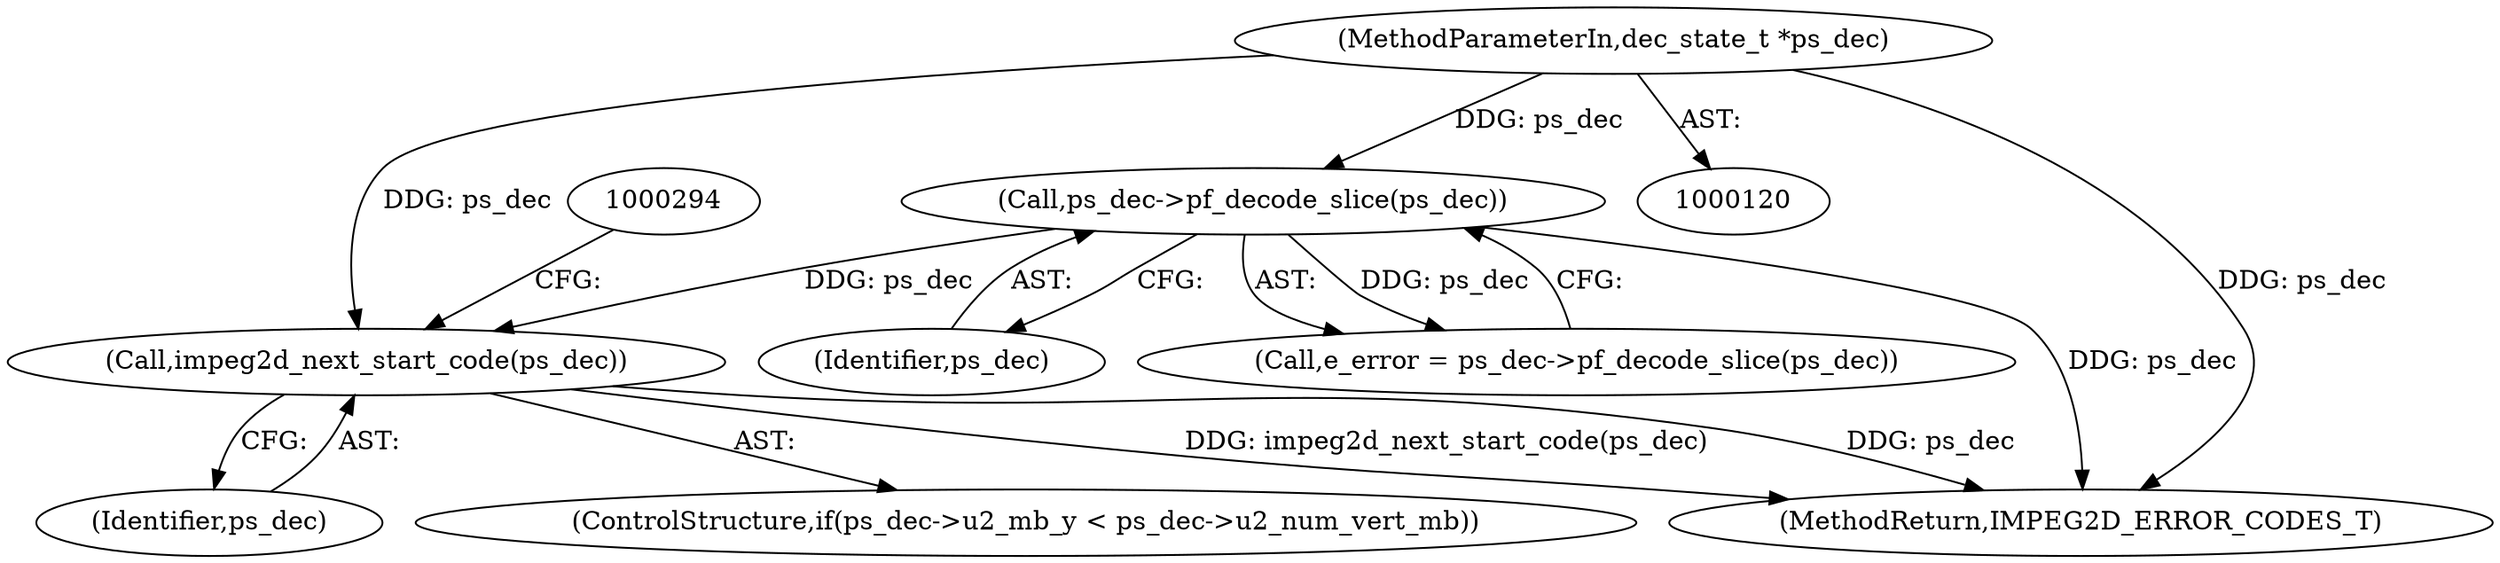 digraph "0_Android_ffab15eb80630dc799eb410855c93525b75233c3_5@pointer" {
"1000290" [label="(Call,impeg2d_next_start_code(ps_dec))"];
"1000271" [label="(Call,ps_dec->pf_decode_slice(ps_dec))"];
"1000121" [label="(MethodParameterIn,dec_state_t *ps_dec)"];
"1000296" [label="(MethodReturn,IMPEG2D_ERROR_CODES_T)"];
"1000290" [label="(Call,impeg2d_next_start_code(ps_dec))"];
"1000121" [label="(MethodParameterIn,dec_state_t *ps_dec)"];
"1000291" [label="(Identifier,ps_dec)"];
"1000269" [label="(Call,e_error = ps_dec->pf_decode_slice(ps_dec))"];
"1000272" [label="(Identifier,ps_dec)"];
"1000282" [label="(ControlStructure,if(ps_dec->u2_mb_y < ps_dec->u2_num_vert_mb))"];
"1000271" [label="(Call,ps_dec->pf_decode_slice(ps_dec))"];
"1000290" -> "1000282"  [label="AST: "];
"1000290" -> "1000291"  [label="CFG: "];
"1000291" -> "1000290"  [label="AST: "];
"1000294" -> "1000290"  [label="CFG: "];
"1000290" -> "1000296"  [label="DDG: ps_dec"];
"1000290" -> "1000296"  [label="DDG: impeg2d_next_start_code(ps_dec)"];
"1000271" -> "1000290"  [label="DDG: ps_dec"];
"1000121" -> "1000290"  [label="DDG: ps_dec"];
"1000271" -> "1000269"  [label="AST: "];
"1000271" -> "1000272"  [label="CFG: "];
"1000272" -> "1000271"  [label="AST: "];
"1000269" -> "1000271"  [label="CFG: "];
"1000271" -> "1000296"  [label="DDG: ps_dec"];
"1000271" -> "1000269"  [label="DDG: ps_dec"];
"1000121" -> "1000271"  [label="DDG: ps_dec"];
"1000121" -> "1000120"  [label="AST: "];
"1000121" -> "1000296"  [label="DDG: ps_dec"];
}
